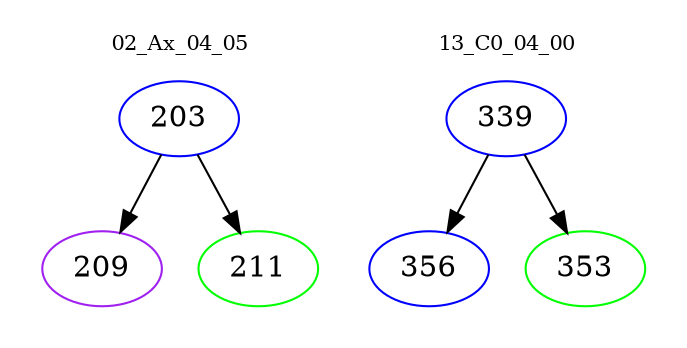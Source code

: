 digraph{
subgraph cluster_0 {
color = white
label = "02_Ax_04_05";
fontsize=10;
T0_203 [label="203", color="blue"]
T0_203 -> T0_209 [color="black"]
T0_209 [label="209", color="purple"]
T0_203 -> T0_211 [color="black"]
T0_211 [label="211", color="green"]
}
subgraph cluster_1 {
color = white
label = "13_C0_04_00";
fontsize=10;
T1_339 [label="339", color="blue"]
T1_339 -> T1_356 [color="black"]
T1_356 [label="356", color="blue"]
T1_339 -> T1_353 [color="black"]
T1_353 [label="353", color="green"]
}
}
